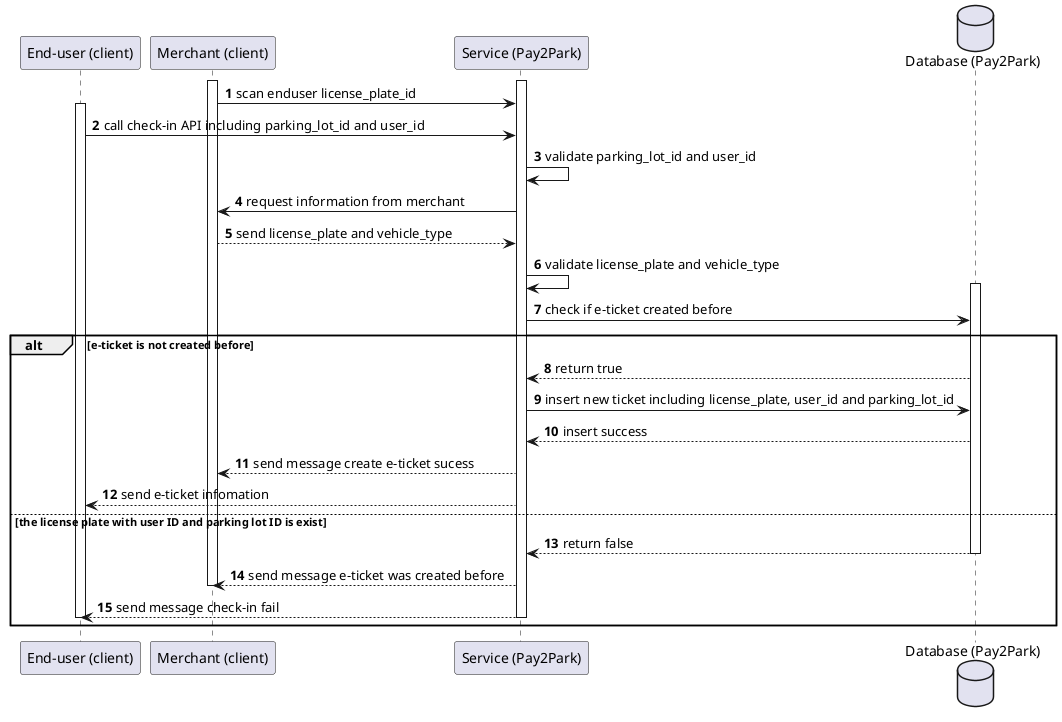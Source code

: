 @startuml


participant "End-user (client)" as enduser
participant "Merchant (client)" as merchant
participant "Service (Pay2Park)" as service
database "Database (Pay2Park)" as DB

autonumber
activate merchant
activate service
merchant -> service: scan enduser license_plate_id

activate enduser

enduser -> service: call check-in API including parking_lot_id and user_id

service -> service: validate parking_lot_id and user_id

service -> merchant: request information from merchant
merchant --> service: send license_plate and vehicle_type
service -> service: validate license_plate and vehicle_type

activate DB
service -> DB: check if e-ticket created before

alt e-ticket is not created before
    DB --> service: return true
    service -> DB: insert new ticket including license_plate, user_id and parking_lot_id
    DB --> service: insert success
    service --> merchant: send message create e-ticket sucess
    service --> enduser: send e-ticket infomation

else the license plate with user ID and parking lot ID is exist
    DB --> service: return false
    deactivate DB
    service --> merchant:send message e-ticket was created before
    deactivate merchant
    service --> enduser: send message check-in fail
    deactivate enduser
    deactivate service
end



@enduml
